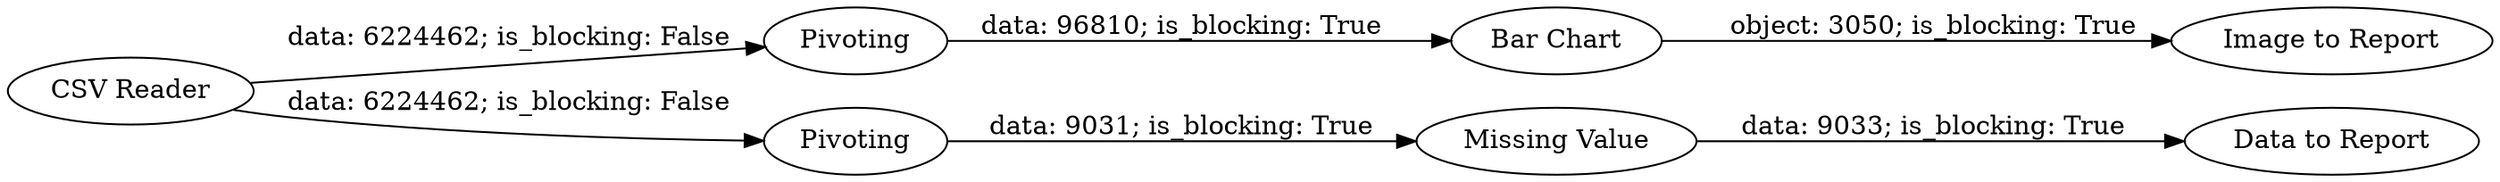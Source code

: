 digraph {
	"1757230022921781996_3" [label=Pivoting]
	"1757230022921781996_2" [label=Pivoting]
	"1757230022921781996_9" [label="Image to Report"]
	"1757230022921781996_6" [label="Data to Report"]
	"1757230022921781996_8" [label="Bar Chart"]
	"1757230022921781996_1" [label="CSV Reader"]
	"1757230022921781996_5" [label="Missing Value"]
	"1757230022921781996_1" -> "1757230022921781996_2" [label="data: 6224462; is_blocking: False"]
	"1757230022921781996_3" -> "1757230022921781996_8" [label="data: 96810; is_blocking: True"]
	"1757230022921781996_1" -> "1757230022921781996_3" [label="data: 6224462; is_blocking: False"]
	"1757230022921781996_8" -> "1757230022921781996_9" [label="object: 3050; is_blocking: True"]
	"1757230022921781996_5" -> "1757230022921781996_6" [label="data: 9033; is_blocking: True"]
	"1757230022921781996_2" -> "1757230022921781996_5" [label="data: 9031; is_blocking: True"]
	rankdir=LR
}

